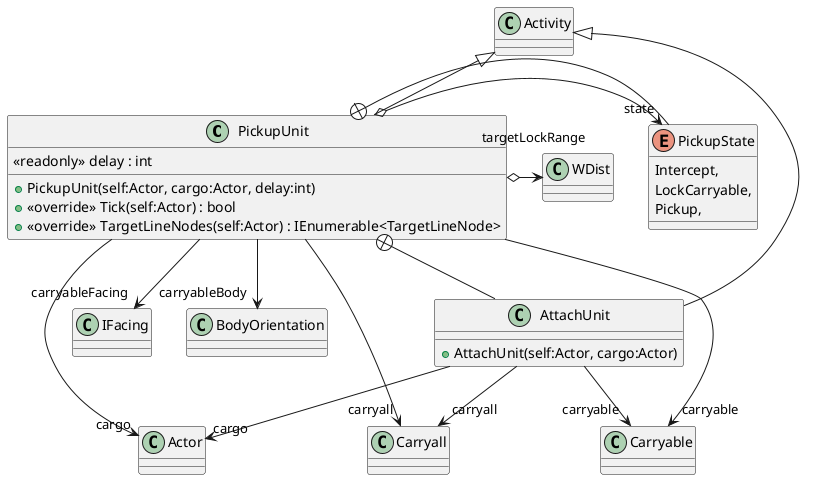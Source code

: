 @startuml
class PickupUnit {
    <<readonly>> delay : int
    + PickupUnit(self:Actor, cargo:Actor, delay:int)
    + <<override>> Tick(self:Actor) : bool
    + <<override>> TargetLineNodes(self:Actor) : IEnumerable<TargetLineNode>
}
enum PickupState {
    Intercept,
    LockCarryable,
    Pickup,
}
class AttachUnit {
    + AttachUnit(self:Actor, cargo:Actor)
}
Activity <|-- PickupUnit
PickupUnit --> "cargo" Actor
PickupUnit --> "carryall" Carryall
PickupUnit --> "carryable" Carryable
PickupUnit --> "carryableFacing" IFacing
PickupUnit --> "carryableBody" BodyOrientation
PickupUnit o-> "targetLockRange" WDist
PickupUnit o-> "state" PickupState
PickupUnit +-- PickupState
PickupUnit +-- AttachUnit
Activity <|-- AttachUnit
AttachUnit --> "cargo" Actor
AttachUnit --> "carryable" Carryable
AttachUnit --> "carryall" Carryall
@enduml
